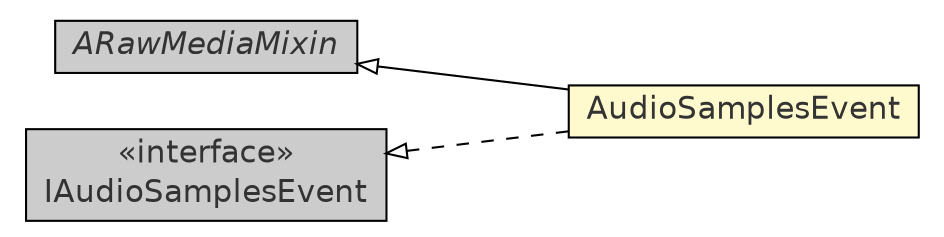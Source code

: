 #!/usr/local/bin/dot
#
# Class diagram 
# Generated by UmlGraph version 4.8 (http://www.spinellis.gr/sw/umlgraph)
#

digraph G {
	edge [fontname="Helvetica",fontsize=10,labelfontname="Helvetica",labelfontsize=10];
	node [fontname="Helvetica",fontsize=10,shape=plaintext];
	rankdir=LR;
	ranksep=1;
	// com.xuggle.mediatool.event.ARawMediaMixin
	c24328 [label=<<table border="0" cellborder="1" cellspacing="0" cellpadding="2" port="p" bgcolor="grey80" href="./ARawMediaMixin.html">
		<tr><td><table border="0" cellspacing="0" cellpadding="1">
			<tr><td><font face="Helvetica-Oblique"> ARawMediaMixin </font></td></tr>
		</table></td></tr>
		</table>>, fontname="Helvetica", fontcolor="grey20", fontsize=15.0];
	// com.xuggle.mediatool.event.IAudioSamplesEvent
	c24353 [label=<<table border="0" cellborder="1" cellspacing="0" cellpadding="2" port="p" bgcolor="grey80" href="./IAudioSamplesEvent.html">
		<tr><td><table border="0" cellspacing="0" cellpadding="1">
			<tr><td> &laquo;interface&raquo; </td></tr>
			<tr><td> IAudioSamplesEvent </td></tr>
		</table></td></tr>
		</table>>, fontname="Helvetica", fontcolor="grey20", fontsize=15.0];
	// com.xuggle.mediatool.event.AudioSamplesEvent
	c24356 [label=<<table border="0" cellborder="1" cellspacing="0" cellpadding="2" port="p" bgcolor="lemonChiffon" href="./AudioSamplesEvent.html">
		<tr><td><table border="0" cellspacing="0" cellpadding="1">
			<tr><td> AudioSamplesEvent </td></tr>
		</table></td></tr>
		</table>>, fontname="Helvetica", fontcolor="grey20", fontsize=15.0];
	//com.xuggle.mediatool.event.AudioSamplesEvent extends com.xuggle.mediatool.event.ARawMediaMixin
	c24328:p -> c24356:p [dir=back,arrowtail=empty];
	//com.xuggle.mediatool.event.AudioSamplesEvent implements com.xuggle.mediatool.event.IAudioSamplesEvent
	c24353:p -> c24356:p [dir=back,arrowtail=empty,style=dashed];
}

